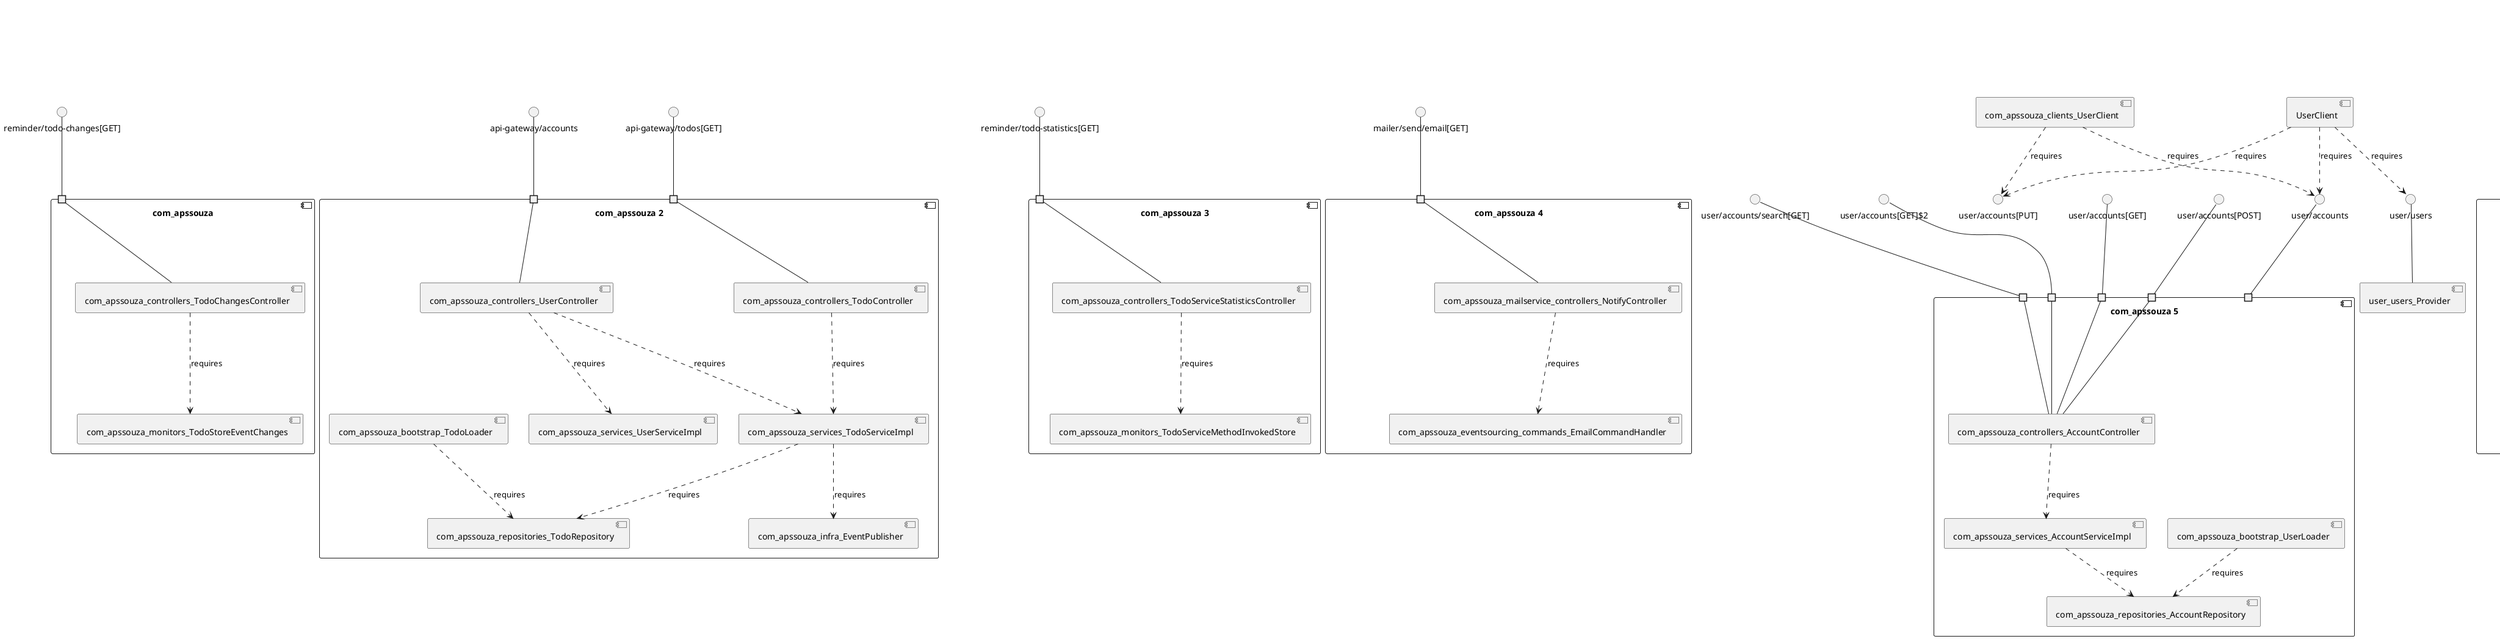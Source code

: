 @startuml
skinparam fixCircleLabelOverlapping true
skinparam componentStyle uml2
component "com_apssouza\n\n\n\n\n\n" {
[com_apssouza_monitors_TodoStoreEventChanges]
[com_apssouza_controllers_TodoChangesController]
portin " " as com_apssouza_requires_reminder_todo_changes_GET_
[com_apssouza_controllers_TodoChangesController]..>[com_apssouza_monitors_TodoStoreEventChanges] : requires
"com_apssouza_requires_reminder_todo_changes_GET_"--[com_apssouza_controllers_TodoChangesController]
}
interface "reminder/todo-changes[GET]" as interface.reminder_todo_changes_GET_
interface.reminder_todo_changes_GET_--"com_apssouza_requires_reminder_todo_changes_GET_"
component "com_apssouza 2\n\n\n\n\n\n" {
[com_apssouza_services_UserServiceImpl]
[com_apssouza_infra_EventPublisher]
[com_apssouza_controllers_UserController]
[com_apssouza_bootstrap_TodoLoader]
[com_apssouza_repositories_TodoRepository]
[com_apssouza_controllers_TodoController]
[com_apssouza_services_TodoServiceImpl]
portin " " as com_apssouza_2_requires_api_gateway_accounts
portin " " as com_apssouza_2_requires_api_gateway_todos_GET_
[com_apssouza_controllers_UserController]..>[com_apssouza_services_TodoServiceImpl] : requires
[com_apssouza_controllers_UserController]..>[com_apssouza_services_UserServiceImpl] : requires
[com_apssouza_controllers_TodoController]..>[com_apssouza_services_TodoServiceImpl] : requires
[com_apssouza_bootstrap_TodoLoader]..>[com_apssouza_repositories_TodoRepository] : requires
[com_apssouza_services_TodoServiceImpl]..>[com_apssouza_repositories_TodoRepository] : requires
[com_apssouza_services_TodoServiceImpl]..>[com_apssouza_infra_EventPublisher] : requires
"com_apssouza_2_requires_api_gateway_todos_GET_"--[com_apssouza_controllers_TodoController]
"com_apssouza_2_requires_api_gateway_accounts"--[com_apssouza_controllers_UserController]
}
interface "api-gateway/accounts" as interface.api_gateway_accounts
interface.api_gateway_accounts--"com_apssouza_2_requires_api_gateway_accounts"
interface "api-gateway/todos[GET]" as interface.api_gateway_todos_GET_
interface.api_gateway_todos_GET_--"com_apssouza_2_requires_api_gateway_todos_GET_"
component "com_apssouza 3\n\n\n\n\n\n" {
[com_apssouza_controllers_TodoServiceStatisticsController]
[com_apssouza_monitors_TodoServiceMethodInvokedStore]
portin " " as com_apssouza_3_requires_reminder_todo_statistics_GET_
[com_apssouza_controllers_TodoServiceStatisticsController]..>[com_apssouza_monitors_TodoServiceMethodInvokedStore] : requires
"com_apssouza_3_requires_reminder_todo_statistics_GET_"--[com_apssouza_controllers_TodoServiceStatisticsController]
}
interface "reminder/todo-statistics[GET]" as interface.reminder_todo_statistics_GET_
interface.reminder_todo_statistics_GET_--"com_apssouza_3_requires_reminder_todo_statistics_GET_"
component "com_apssouza 4\n\n\n\n\n\n" {
[com_apssouza_mailservice_controllers_NotifyController]
[com_apssouza_eventsourcing_commands_EmailCommandHandler]
portin " " as com_apssouza_4_requires_mailer_send_email_GET_
[com_apssouza_mailservice_controllers_NotifyController]..>[com_apssouza_eventsourcing_commands_EmailCommandHandler] : requires
"com_apssouza_4_requires_mailer_send_email_GET_"--[com_apssouza_mailservice_controllers_NotifyController]
}
interface "mailer/send/email[GET]" as interface.mailer_send_email_GET_
interface.mailer_send_email_GET_--"com_apssouza_4_requires_mailer_send_email_GET_"
component "com_apssouza 5\n\n\n\n\n\n" {
[com_apssouza_repositories_AccountRepository]
[com_apssouza_bootstrap_UserLoader]
[com_apssouza_services_AccountServiceImpl]
[com_apssouza_controllers_AccountController]
portin " " as com_apssouza_5_requires_user_accounts_GET_2
portin " " as com_apssouza_5_requires_user_accounts_GET_
portin " " as com_apssouza_5_requires_user_accounts_POST_
portin " " as com_apssouza_5_requires_user_accounts_search_GET_
portin " " as com_apssouza_5_requires_user_accounts
[com_apssouza_bootstrap_UserLoader]..>[com_apssouza_repositories_AccountRepository] : requires
[com_apssouza_controllers_AccountController]..>[com_apssouza_services_AccountServiceImpl] : requires
[com_apssouza_services_AccountServiceImpl]..>[com_apssouza_repositories_AccountRepository] : requires
"com_apssouza_5_requires_user_accounts_GET_"--[com_apssouza_controllers_AccountController]
"com_apssouza_5_requires_user_accounts_POST_"--[com_apssouza_controllers_AccountController]
"com_apssouza_5_requires_user_accounts_search_GET_"--[com_apssouza_controllers_AccountController]
"com_apssouza_5_requires_user_accounts_GET_2"--[com_apssouza_controllers_AccountController]
}
interface "user/accounts[GET]$2" as interface.user_accounts_GET_2
interface.user_accounts_GET_2--"com_apssouza_5_requires_user_accounts_GET_2"
interface "user/accounts[GET]" as interface.user_accounts_GET_
interface.user_accounts_GET_--"com_apssouza_5_requires_user_accounts_GET_"
interface "user/accounts[POST]" as interface.user_accounts_POST_
interface.user_accounts_POST_--"com_apssouza_5_requires_user_accounts_POST_"
interface "user/accounts" as interface.user_accounts
interface.user_accounts--"com_apssouza_5_requires_user_accounts"
interface "user/accounts/search[GET]" as interface.user_accounts_search_GET_
interface.user_accounts_search_GET_--"com_apssouza_5_requires_user_accounts_search_GET_"
component "com_apssouza_eventsourcing\n\n\n\n\n\n" {
[com_apssouza_eventsourcing_eventstore_EventStoreRepository]
[com_apssouza_eventsourcing_eventstore_EventSerializer]
[com_apssouza_eventsourcing_services_EventSourcingServiceImpl]
[com_apssouza_eventsourcing_services_EventSourcingServiceImpl]..>[com_apssouza_eventsourcing_eventstore_EventSerializer] : requires
[com_apssouza_eventsourcing_services_EventSourcingServiceImpl]..>[com_apssouza_eventsourcing_eventstore_EventStoreRepository] : requires
}
component "com_apssouza_integrations_socket_TodoSocketController\n\n\n\n\n\n" {
[com_apssouza_integrations_socket_TodoSocketController]
}
component "com_apssouza_mailservice\n\n\n\n\n\n" {
[com_apssouza_mailservice_controllers_EmailController]
[com_apssouza_mailservice_repository_EmailRepository]
portin " " as com_apssouza_mailservice_requires_mailer_emails_GET_
[com_apssouza_mailservice_controllers_EmailController]..>[com_apssouza_mailservice_repository_EmailRepository] : requires
"com_apssouza_mailservice_requires_mailer_emails_GET_"--[com_apssouza_mailservice_controllers_EmailController]
}
interface "mailer/emails[GET]" as interface.mailer_emails_GET_
interface.mailer_emails_GET_--"com_apssouza_mailservice_requires_mailer_emails_GET_"
interface "reminder/todos" as interface.reminder_todos
interface.reminder_todos--[TodoController]
interface "user/accounts" as interface.user_accounts
[UserClient]..>interface.user_accounts : requires
interface "user/accounts[PUT]" as interface.user_accounts_PUT_
[UserClient]..>interface.user_accounts_PUT_ : requires
interface "user/users" as interface.user_users
[UserClient]..>interface.user_users : requires
interface "user/accounts" as interface.user_accounts
[com_apssouza_clients_UserClient]..>interface.user_accounts : requires
interface "user/accounts[PUT]" as interface.user_accounts_PUT_
[com_apssouza_clients_UserClient]..>interface.user_accounts_PUT_ : requires
interface "com_apssouza_eventsourcing_services_ApplicationEventPublisher" as interface.com_apssouza_eventsourcing_services_ApplicationEventPublisher
interface.com_apssouza_eventsourcing_services_ApplicationEventPublisher--[com_apssouza_eventsourcing_services_ApplicationEventPublisher_Provider]
interface "com_apssouza_infra_ApplicationEventPublisher" as interface.com_apssouza_infra_ApplicationEventPublisher
interface.com_apssouza_infra_ApplicationEventPublisher--[com_apssouza_infra_ApplicationEventPublisher_Provider]
interface "com_apssouza_infra_Source" as interface.com_apssouza_infra_Source
interface.com_apssouza_infra_Source--[com_apssouza_infra_Source_Provider]
interface "user/users" as interface.user_users
interface.user_users--[user_users_Provider]

@enduml
